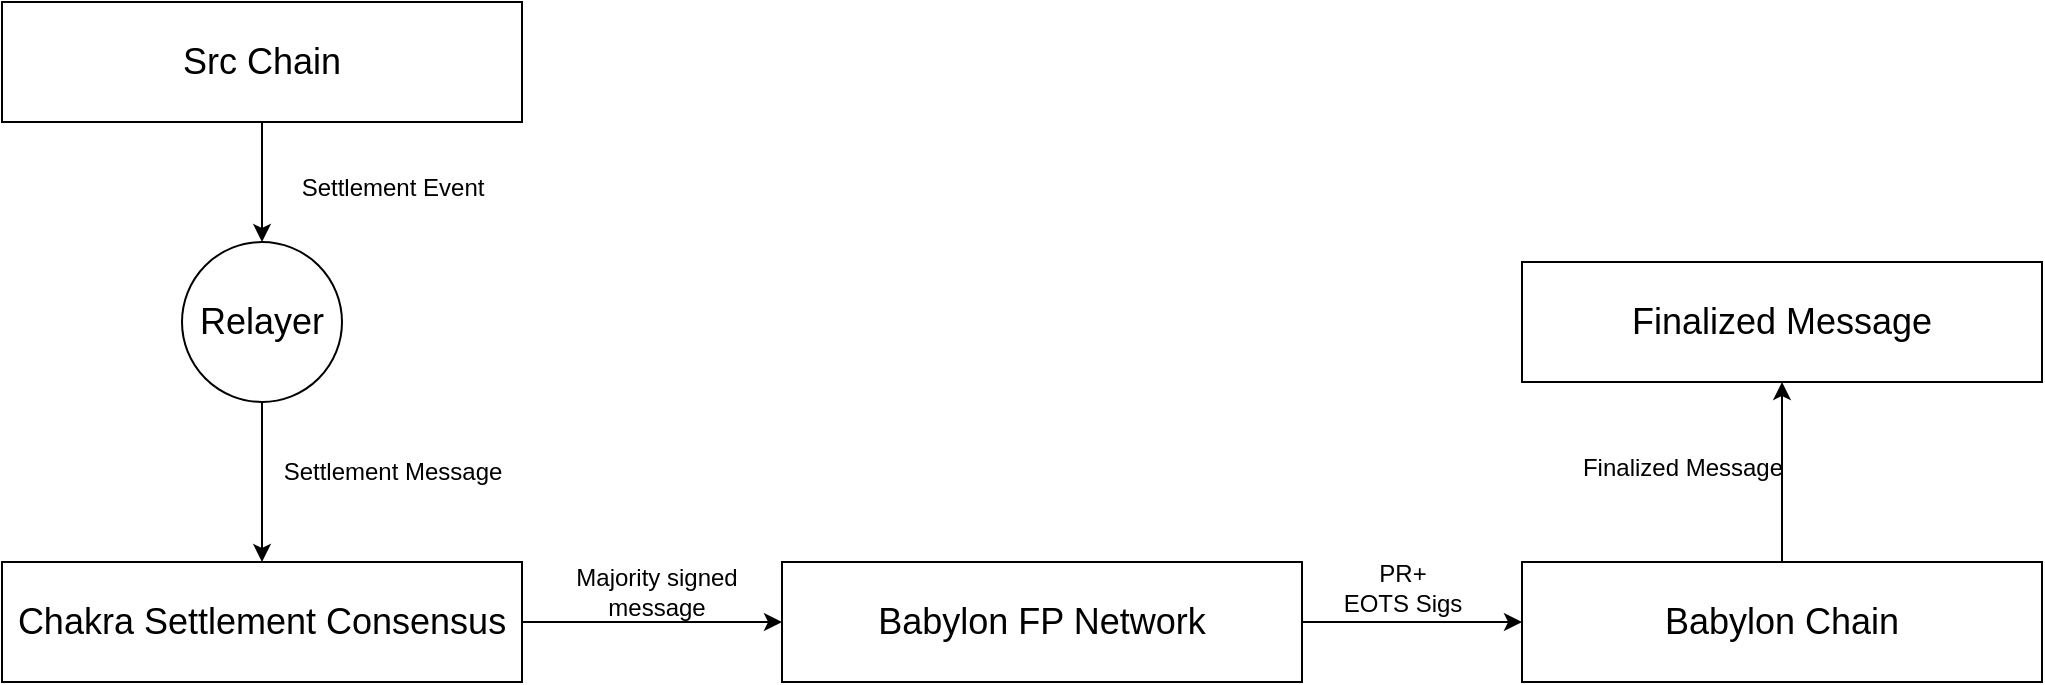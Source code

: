 <mxfile version="24.7.8">
  <diagram name="第 1 页" id="hiAz2fmXMrzASrP7i6Rt">
    <mxGraphModel dx="1024" dy="1135" grid="1" gridSize="10" guides="1" tooltips="1" connect="1" arrows="1" fold="1" page="1" pageScale="1" pageWidth="1169" pageHeight="827" math="0" shadow="0">
      <root>
        <mxCell id="0" />
        <mxCell id="1" parent="0" />
        <mxCell id="19Ys3CgmfC235RJ0CHdx-4" value="" style="edgeStyle=orthogonalEdgeStyle;rounded=0;orthogonalLoop=1;jettySize=auto;html=1;" edge="1" parent="1" source="19Ys3CgmfC235RJ0CHdx-1" target="19Ys3CgmfC235RJ0CHdx-3">
          <mxGeometry relative="1" as="geometry" />
        </mxCell>
        <mxCell id="19Ys3CgmfC235RJ0CHdx-1" value="&lt;font style=&quot;font-size: 18px;&quot;&gt;Src Chain&lt;/font&gt;" style="rounded=0;whiteSpace=wrap;html=1;" vertex="1" parent="1">
          <mxGeometry x="130" y="140" width="260" height="60" as="geometry" />
        </mxCell>
        <mxCell id="19Ys3CgmfC235RJ0CHdx-11" style="edgeStyle=orthogonalEdgeStyle;rounded=0;orthogonalLoop=1;jettySize=auto;html=1;entryX=0;entryY=0.5;entryDx=0;entryDy=0;" edge="1" parent="1" source="19Ys3CgmfC235RJ0CHdx-2" target="19Ys3CgmfC235RJ0CHdx-8">
          <mxGeometry relative="1" as="geometry" />
        </mxCell>
        <mxCell id="19Ys3CgmfC235RJ0CHdx-2" value="&lt;font style=&quot;font-size: 18px;&quot;&gt;Chakra Settlement Consensus&lt;/font&gt;" style="rounded=0;whiteSpace=wrap;html=1;" vertex="1" parent="1">
          <mxGeometry x="130" y="420" width="260" height="60" as="geometry" />
        </mxCell>
        <mxCell id="19Ys3CgmfC235RJ0CHdx-6" value="" style="edgeStyle=orthogonalEdgeStyle;rounded=0;orthogonalLoop=1;jettySize=auto;html=1;" edge="1" parent="1" source="19Ys3CgmfC235RJ0CHdx-3" target="19Ys3CgmfC235RJ0CHdx-2">
          <mxGeometry relative="1" as="geometry" />
        </mxCell>
        <mxCell id="19Ys3CgmfC235RJ0CHdx-3" value="&lt;font style=&quot;font-size: 18px;&quot;&gt;Relayer&lt;/font&gt;" style="ellipse;whiteSpace=wrap;html=1;aspect=fixed;" vertex="1" parent="1">
          <mxGeometry x="220" y="260" width="80" height="80" as="geometry" />
        </mxCell>
        <mxCell id="19Ys3CgmfC235RJ0CHdx-5" value="Settlement Event" style="text;html=1;align=center;verticalAlign=middle;resizable=0;points=[];autosize=1;strokeColor=none;fillColor=none;" vertex="1" parent="1">
          <mxGeometry x="270" y="218" width="110" height="30" as="geometry" />
        </mxCell>
        <mxCell id="19Ys3CgmfC235RJ0CHdx-7" value="Settlement Message" style="text;html=1;align=center;verticalAlign=middle;resizable=0;points=[];autosize=1;strokeColor=none;fillColor=none;" vertex="1" parent="1">
          <mxGeometry x="260" y="360" width="130" height="30" as="geometry" />
        </mxCell>
        <mxCell id="19Ys3CgmfC235RJ0CHdx-13" value="" style="edgeStyle=orthogonalEdgeStyle;rounded=0;orthogonalLoop=1;jettySize=auto;html=1;" edge="1" parent="1" source="19Ys3CgmfC235RJ0CHdx-8" target="19Ys3CgmfC235RJ0CHdx-12">
          <mxGeometry relative="1" as="geometry" />
        </mxCell>
        <mxCell id="19Ys3CgmfC235RJ0CHdx-8" value="&lt;font style=&quot;font-size: 18px;&quot;&gt;Babylon FP Network&lt;/font&gt;" style="rounded=0;whiteSpace=wrap;html=1;" vertex="1" parent="1">
          <mxGeometry x="520" y="420" width="260" height="60" as="geometry" />
        </mxCell>
        <mxCell id="19Ys3CgmfC235RJ0CHdx-19" value="" style="edgeStyle=orthogonalEdgeStyle;rounded=0;orthogonalLoop=1;jettySize=auto;html=1;" edge="1" parent="1" source="19Ys3CgmfC235RJ0CHdx-12" target="19Ys3CgmfC235RJ0CHdx-18">
          <mxGeometry relative="1" as="geometry" />
        </mxCell>
        <mxCell id="19Ys3CgmfC235RJ0CHdx-12" value="&lt;font style=&quot;font-size: 18px;&quot;&gt;Babylon Chain&lt;/font&gt;" style="rounded=0;whiteSpace=wrap;html=1;" vertex="1" parent="1">
          <mxGeometry x="890" y="420" width="260" height="60" as="geometry" />
        </mxCell>
        <mxCell id="19Ys3CgmfC235RJ0CHdx-14" value="Majority signed &lt;br&gt;message" style="text;html=1;align=center;verticalAlign=middle;resizable=0;points=[];autosize=1;strokeColor=none;fillColor=none;" vertex="1" parent="1">
          <mxGeometry x="407" y="415" width="100" height="40" as="geometry" />
        </mxCell>
        <mxCell id="19Ys3CgmfC235RJ0CHdx-16" value="PR+&lt;br&gt;EOTS Sigs" style="text;html=1;align=center;verticalAlign=middle;resizable=0;points=[];autosize=1;strokeColor=none;fillColor=none;" vertex="1" parent="1">
          <mxGeometry x="790" y="413" width="80" height="40" as="geometry" />
        </mxCell>
        <mxCell id="19Ys3CgmfC235RJ0CHdx-18" value="&lt;font style=&quot;font-size: 18px;&quot;&gt;Finalized Message&lt;/font&gt;" style="rounded=0;whiteSpace=wrap;html=1;" vertex="1" parent="1">
          <mxGeometry x="890" y="270" width="260" height="60" as="geometry" />
        </mxCell>
        <mxCell id="19Ys3CgmfC235RJ0CHdx-20" value="Finalized Message" style="text;html=1;align=center;verticalAlign=middle;resizable=0;points=[];autosize=1;strokeColor=none;fillColor=none;" vertex="1" parent="1">
          <mxGeometry x="910" y="358" width="120" height="30" as="geometry" />
        </mxCell>
      </root>
    </mxGraphModel>
  </diagram>
</mxfile>
